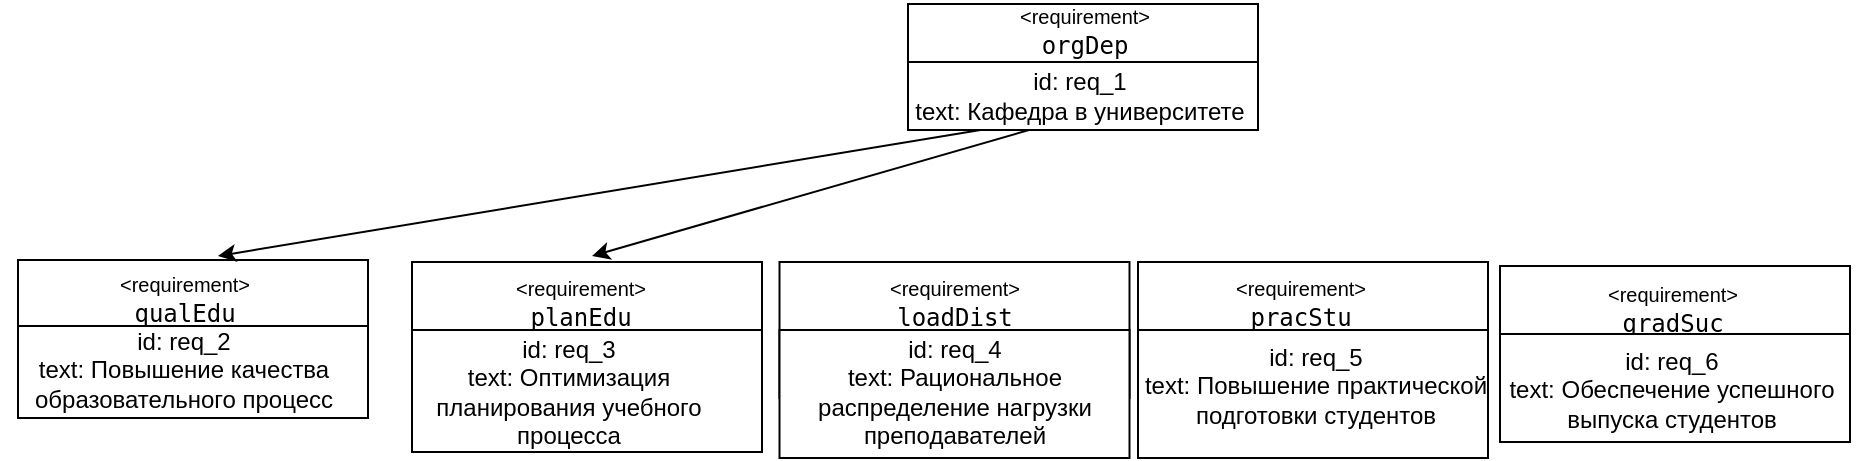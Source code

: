 <mxfile version="28.2.5">
  <diagram name="Страница — 1" id="s6hNpi6UIj9Zz_gJiDK7">
    <mxGraphModel dx="1569" dy="673" grid="0" gridSize="10" guides="1" tooltips="1" connect="1" arrows="1" fold="1" page="0" pageScale="1" pageWidth="827" pageHeight="1169" math="0" shadow="0">
      <root>
        <mxCell id="0" />
        <mxCell id="1" parent="0" />
        <mxCell id="D-G-Lrd-E9WRLLtAbxsh-1" value="" style="rounded=0;whiteSpace=wrap;html=1;" vertex="1" parent="1">
          <mxGeometry x="445" y="24" width="175" height="63" as="geometry" />
        </mxCell>
        <mxCell id="D-G-Lrd-E9WRLLtAbxsh-4" value="&lt;font style=&quot;font-size: 10px;&quot;&gt;&amp;lt;requirement&amp;gt;&lt;/font&gt;&lt;div&gt;&lt;code data-end=&quot;144&quot; data-start=&quot;136&quot;&gt;orgDep&lt;/code&gt;&lt;/div&gt;" style="text;html=1;align=center;verticalAlign=middle;whiteSpace=wrap;rounded=0;" vertex="1" parent="1">
          <mxGeometry x="500.75" y="27" width="65" height="19" as="geometry" />
        </mxCell>
        <mxCell id="D-G-Lrd-E9WRLLtAbxsh-5" value="" style="rounded=0;whiteSpace=wrap;html=1;" vertex="1" parent="1">
          <mxGeometry x="445" y="53" width="175" height="34" as="geometry" />
        </mxCell>
        <mxCell id="D-G-Lrd-E9WRLLtAbxsh-6" value="id: req_1&lt;div&gt;text: Кафедра в университете&lt;/div&gt;" style="text;html=1;align=center;verticalAlign=middle;whiteSpace=wrap;rounded=0;" vertex="1" parent="1">
          <mxGeometry x="411" y="55" width="240" height="30" as="geometry" />
        </mxCell>
        <mxCell id="D-G-Lrd-E9WRLLtAbxsh-19" value="" style="rounded=0;whiteSpace=wrap;html=1;" vertex="1" parent="1">
          <mxGeometry y="152" width="175" height="71" as="geometry" />
        </mxCell>
        <mxCell id="D-G-Lrd-E9WRLLtAbxsh-20" value="&lt;font style=&quot;font-size: 10px;&quot;&gt;&amp;lt;requirement&amp;gt;&lt;/font&gt;&lt;div&gt;&lt;code data-end=&quot;191&quot; data-start=&quot;182&quot;&gt;qualEdu&lt;/code&gt;&lt;/div&gt;" style="text;html=1;align=center;verticalAlign=middle;whiteSpace=wrap;rounded=0;" vertex="1" parent="1">
          <mxGeometry x="50.5" y="161" width="65" height="19" as="geometry" />
        </mxCell>
        <mxCell id="D-G-Lrd-E9WRLLtAbxsh-21" value="" style="rounded=0;whiteSpace=wrap;html=1;" vertex="1" parent="1">
          <mxGeometry y="185" width="175" height="46" as="geometry" />
        </mxCell>
        <mxCell id="D-G-Lrd-E9WRLLtAbxsh-22" value="id: req_2&lt;div&gt;text:&amp;nbsp;Повышение качества образовательного процесс&lt;br&gt;&lt;/div&gt;" style="text;html=1;align=center;verticalAlign=middle;whiteSpace=wrap;rounded=0;" vertex="1" parent="1">
          <mxGeometry x="-9" y="187" width="184" height="40.25" as="geometry" />
        </mxCell>
        <mxCell id="D-G-Lrd-E9WRLLtAbxsh-23" value="" style="rounded=0;whiteSpace=wrap;html=1;" vertex="1" parent="1">
          <mxGeometry x="197" y="153" width="175" height="68" as="geometry" />
        </mxCell>
        <mxCell id="D-G-Lrd-E9WRLLtAbxsh-24" value="&lt;font style=&quot;font-size: 10px;&quot;&gt;&amp;lt;requirement&amp;gt;&lt;/font&gt;&lt;div&gt;&lt;code data-end=&quot;239&quot; data-start=&quot;230&quot;&gt;planEdu&lt;/code&gt;&lt;/div&gt;" style="text;html=1;align=center;verticalAlign=middle;whiteSpace=wrap;rounded=0;" vertex="1" parent="1">
          <mxGeometry x="249" y="163" width="65" height="19" as="geometry" />
        </mxCell>
        <mxCell id="D-G-Lrd-E9WRLLtAbxsh-25" value="" style="rounded=0;whiteSpace=wrap;html=1;" vertex="1" parent="1">
          <mxGeometry x="197" y="187" width="175" height="61" as="geometry" />
        </mxCell>
        <mxCell id="D-G-Lrd-E9WRLLtAbxsh-26" value="id: req_3&lt;div&gt;text:&amp;nbsp;Оптимизация планирования учебного процесса&lt;/div&gt;" style="text;html=1;align=center;verticalAlign=middle;whiteSpace=wrap;rounded=0;" vertex="1" parent="1">
          <mxGeometry x="184" y="199.5" width="182.5" height="36" as="geometry" />
        </mxCell>
        <mxCell id="D-G-Lrd-E9WRLLtAbxsh-27" value="" style="rounded=0;whiteSpace=wrap;html=1;" vertex="1" parent="1">
          <mxGeometry x="380.75" y="153" width="175" height="68" as="geometry" />
        </mxCell>
        <mxCell id="D-G-Lrd-E9WRLLtAbxsh-28" value="&lt;font style=&quot;font-size: 10px;&quot;&gt;&amp;lt;requirement&amp;gt;&lt;/font&gt;&lt;div&gt;&lt;code data-end=&quot;286&quot; data-start=&quot;276&quot;&gt;loadDist&lt;/code&gt;&lt;/div&gt;" style="text;html=1;align=center;verticalAlign=middle;whiteSpace=wrap;rounded=0;" vertex="1" parent="1">
          <mxGeometry x="435.75" y="163" width="65" height="19" as="geometry" />
        </mxCell>
        <mxCell id="D-G-Lrd-E9WRLLtAbxsh-29" value="" style="rounded=0;whiteSpace=wrap;html=1;" vertex="1" parent="1">
          <mxGeometry x="380.75" y="187" width="175" height="64" as="geometry" />
        </mxCell>
        <mxCell id="D-G-Lrd-E9WRLLtAbxsh-30" value="id: req_4&lt;div&gt;text:&amp;nbsp;Рациональное распределение нагрузки преподавателей&lt;/div&gt;" style="text;html=1;align=center;verticalAlign=middle;whiteSpace=wrap;rounded=0;" vertex="1" parent="1">
          <mxGeometry x="375.5" y="202.5" width="184.5" height="30" as="geometry" />
        </mxCell>
        <mxCell id="D-G-Lrd-E9WRLLtAbxsh-31" value="" style="rounded=0;whiteSpace=wrap;html=1;" vertex="1" parent="1">
          <mxGeometry x="560" y="153" width="175" height="68" as="geometry" />
        </mxCell>
        <mxCell id="D-G-Lrd-E9WRLLtAbxsh-32" value="&lt;font style=&quot;font-size: 10px;&quot;&gt;&amp;lt;requirement&amp;gt;&lt;/font&gt;&lt;div&gt;&lt;code data-end=&quot;336&quot; data-start=&quot;327&quot;&gt;pracStu&lt;/code&gt;&lt;/div&gt;" style="text;html=1;align=center;verticalAlign=middle;whiteSpace=wrap;rounded=0;" vertex="1" parent="1">
          <mxGeometry x="609" y="163" width="65" height="19" as="geometry" />
        </mxCell>
        <mxCell id="D-G-Lrd-E9WRLLtAbxsh-33" value="" style="rounded=0;whiteSpace=wrap;html=1;" vertex="1" parent="1">
          <mxGeometry x="560" y="187" width="175" height="64" as="geometry" />
        </mxCell>
        <mxCell id="D-G-Lrd-E9WRLLtAbxsh-34" value="id: req_5&lt;div&gt;text:&amp;nbsp;Повышение практической подготовки студентов&lt;/div&gt;" style="text;html=1;align=center;verticalAlign=middle;whiteSpace=wrap;rounded=0;" vertex="1" parent="1">
          <mxGeometry x="557" y="199.5" width="184" height="30" as="geometry" />
        </mxCell>
        <mxCell id="D-G-Lrd-E9WRLLtAbxsh-35" value="" style="rounded=0;whiteSpace=wrap;html=1;" vertex="1" parent="1">
          <mxGeometry x="741" y="155" width="175" height="68" as="geometry" />
        </mxCell>
        <mxCell id="D-G-Lrd-E9WRLLtAbxsh-36" value="&lt;font style=&quot;font-size: 10px;&quot;&gt;&amp;lt;requirement&amp;gt;&lt;/font&gt;&lt;div&gt;&lt;code data-end=&quot;382&quot; data-start=&quot;373&quot;&gt;gradSuc&lt;/code&gt;&lt;/div&gt;" style="text;html=1;align=center;verticalAlign=middle;whiteSpace=wrap;rounded=0;" vertex="1" parent="1">
          <mxGeometry x="794.5" y="166" width="65" height="19" as="geometry" />
        </mxCell>
        <mxCell id="D-G-Lrd-E9WRLLtAbxsh-37" value="" style="rounded=0;whiteSpace=wrap;html=1;" vertex="1" parent="1">
          <mxGeometry x="741" y="189" width="175" height="54" as="geometry" />
        </mxCell>
        <mxCell id="D-G-Lrd-E9WRLLtAbxsh-38" value="id: req_6&lt;div&gt;text:&amp;nbsp;Обеспечение успешного выпуска студентов&lt;/div&gt;" style="text;html=1;align=center;verticalAlign=middle;whiteSpace=wrap;rounded=0;" vertex="1" parent="1">
          <mxGeometry x="735" y="197.5" width="184" height="38" as="geometry" />
        </mxCell>
        <mxCell id="D-G-Lrd-E9WRLLtAbxsh-59" style="edgeStyle=orthogonalEdgeStyle;rounded=0;orthogonalLoop=1;jettySize=auto;html=1;exitX=0.5;exitY=1;exitDx=0;exitDy=0;" edge="1" parent="1" source="D-G-Lrd-E9WRLLtAbxsh-22" target="D-G-Lrd-E9WRLLtAbxsh-22">
          <mxGeometry relative="1" as="geometry" />
        </mxCell>
        <mxCell id="D-G-Lrd-E9WRLLtAbxsh-64" value="" style="endArrow=classic;html=1;rounded=0;exitX=0.452;exitY=0.973;exitDx=0;exitDy=0;exitPerimeter=0;" edge="1" parent="1">
          <mxGeometry width="50" height="50" relative="1" as="geometry">
            <mxPoint x="481.23" y="87.0" as="sourcePoint" />
            <mxPoint x="100" y="150" as="targetPoint" />
          </mxGeometry>
        </mxCell>
        <mxCell id="D-G-Lrd-E9WRLLtAbxsh-65" value="" style="endArrow=classic;html=1;rounded=0;exitX=0.5;exitY=1;exitDx=0;exitDy=0;" edge="1" parent="1">
          <mxGeometry width="50" height="50" relative="1" as="geometry">
            <mxPoint x="505.5" y="87" as="sourcePoint" />
            <mxPoint x="287" y="150" as="targetPoint" />
          </mxGeometry>
        </mxCell>
      </root>
    </mxGraphModel>
  </diagram>
</mxfile>

